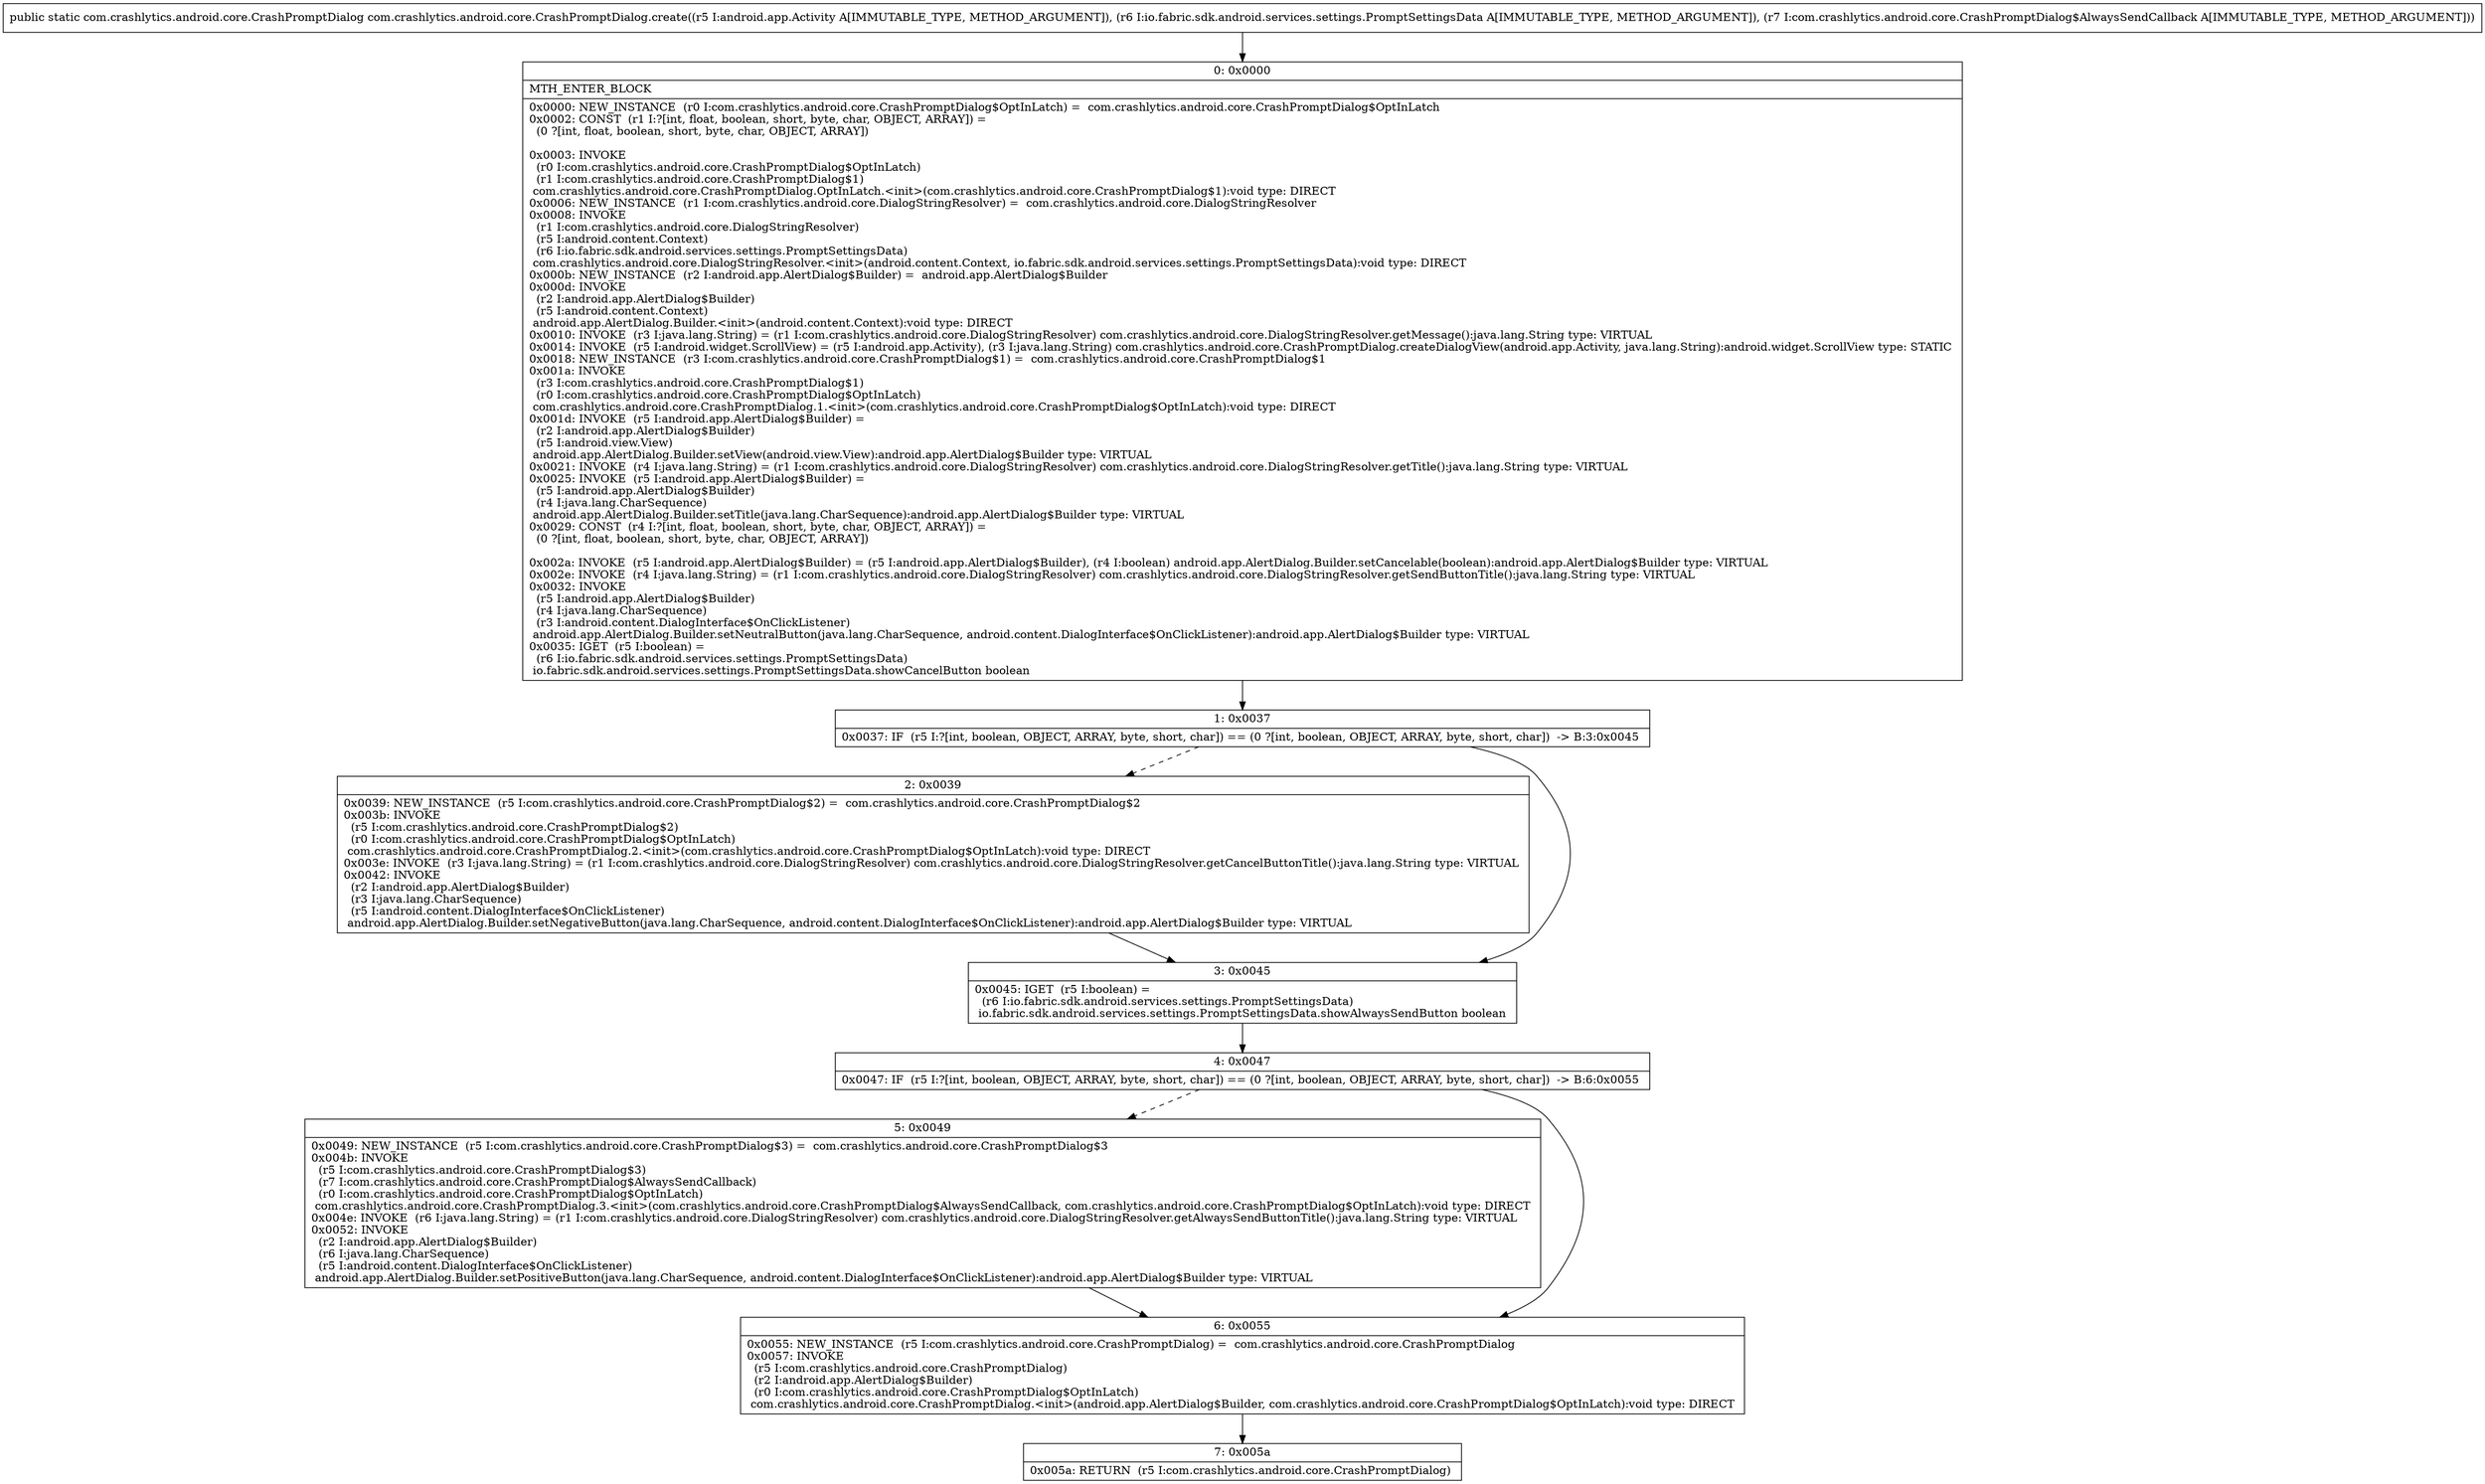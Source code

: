 digraph "CFG forcom.crashlytics.android.core.CrashPromptDialog.create(Landroid\/app\/Activity;Lio\/fabric\/sdk\/android\/services\/settings\/PromptSettingsData;Lcom\/crashlytics\/android\/core\/CrashPromptDialog$AlwaysSendCallback;)Lcom\/crashlytics\/android\/core\/CrashPromptDialog;" {
Node_0 [shape=record,label="{0\:\ 0x0000|MTH_ENTER_BLOCK\l|0x0000: NEW_INSTANCE  (r0 I:com.crashlytics.android.core.CrashPromptDialog$OptInLatch) =  com.crashlytics.android.core.CrashPromptDialog$OptInLatch \l0x0002: CONST  (r1 I:?[int, float, boolean, short, byte, char, OBJECT, ARRAY]) = \l  (0 ?[int, float, boolean, short, byte, char, OBJECT, ARRAY])\l \l0x0003: INVOKE  \l  (r0 I:com.crashlytics.android.core.CrashPromptDialog$OptInLatch)\l  (r1 I:com.crashlytics.android.core.CrashPromptDialog$1)\l com.crashlytics.android.core.CrashPromptDialog.OptInLatch.\<init\>(com.crashlytics.android.core.CrashPromptDialog$1):void type: DIRECT \l0x0006: NEW_INSTANCE  (r1 I:com.crashlytics.android.core.DialogStringResolver) =  com.crashlytics.android.core.DialogStringResolver \l0x0008: INVOKE  \l  (r1 I:com.crashlytics.android.core.DialogStringResolver)\l  (r5 I:android.content.Context)\l  (r6 I:io.fabric.sdk.android.services.settings.PromptSettingsData)\l com.crashlytics.android.core.DialogStringResolver.\<init\>(android.content.Context, io.fabric.sdk.android.services.settings.PromptSettingsData):void type: DIRECT \l0x000b: NEW_INSTANCE  (r2 I:android.app.AlertDialog$Builder) =  android.app.AlertDialog$Builder \l0x000d: INVOKE  \l  (r2 I:android.app.AlertDialog$Builder)\l  (r5 I:android.content.Context)\l android.app.AlertDialog.Builder.\<init\>(android.content.Context):void type: DIRECT \l0x0010: INVOKE  (r3 I:java.lang.String) = (r1 I:com.crashlytics.android.core.DialogStringResolver) com.crashlytics.android.core.DialogStringResolver.getMessage():java.lang.String type: VIRTUAL \l0x0014: INVOKE  (r5 I:android.widget.ScrollView) = (r5 I:android.app.Activity), (r3 I:java.lang.String) com.crashlytics.android.core.CrashPromptDialog.createDialogView(android.app.Activity, java.lang.String):android.widget.ScrollView type: STATIC \l0x0018: NEW_INSTANCE  (r3 I:com.crashlytics.android.core.CrashPromptDialog$1) =  com.crashlytics.android.core.CrashPromptDialog$1 \l0x001a: INVOKE  \l  (r3 I:com.crashlytics.android.core.CrashPromptDialog$1)\l  (r0 I:com.crashlytics.android.core.CrashPromptDialog$OptInLatch)\l com.crashlytics.android.core.CrashPromptDialog.1.\<init\>(com.crashlytics.android.core.CrashPromptDialog$OptInLatch):void type: DIRECT \l0x001d: INVOKE  (r5 I:android.app.AlertDialog$Builder) = \l  (r2 I:android.app.AlertDialog$Builder)\l  (r5 I:android.view.View)\l android.app.AlertDialog.Builder.setView(android.view.View):android.app.AlertDialog$Builder type: VIRTUAL \l0x0021: INVOKE  (r4 I:java.lang.String) = (r1 I:com.crashlytics.android.core.DialogStringResolver) com.crashlytics.android.core.DialogStringResolver.getTitle():java.lang.String type: VIRTUAL \l0x0025: INVOKE  (r5 I:android.app.AlertDialog$Builder) = \l  (r5 I:android.app.AlertDialog$Builder)\l  (r4 I:java.lang.CharSequence)\l android.app.AlertDialog.Builder.setTitle(java.lang.CharSequence):android.app.AlertDialog$Builder type: VIRTUAL \l0x0029: CONST  (r4 I:?[int, float, boolean, short, byte, char, OBJECT, ARRAY]) = \l  (0 ?[int, float, boolean, short, byte, char, OBJECT, ARRAY])\l \l0x002a: INVOKE  (r5 I:android.app.AlertDialog$Builder) = (r5 I:android.app.AlertDialog$Builder), (r4 I:boolean) android.app.AlertDialog.Builder.setCancelable(boolean):android.app.AlertDialog$Builder type: VIRTUAL \l0x002e: INVOKE  (r4 I:java.lang.String) = (r1 I:com.crashlytics.android.core.DialogStringResolver) com.crashlytics.android.core.DialogStringResolver.getSendButtonTitle():java.lang.String type: VIRTUAL \l0x0032: INVOKE  \l  (r5 I:android.app.AlertDialog$Builder)\l  (r4 I:java.lang.CharSequence)\l  (r3 I:android.content.DialogInterface$OnClickListener)\l android.app.AlertDialog.Builder.setNeutralButton(java.lang.CharSequence, android.content.DialogInterface$OnClickListener):android.app.AlertDialog$Builder type: VIRTUAL \l0x0035: IGET  (r5 I:boolean) = \l  (r6 I:io.fabric.sdk.android.services.settings.PromptSettingsData)\l io.fabric.sdk.android.services.settings.PromptSettingsData.showCancelButton boolean \l}"];
Node_1 [shape=record,label="{1\:\ 0x0037|0x0037: IF  (r5 I:?[int, boolean, OBJECT, ARRAY, byte, short, char]) == (0 ?[int, boolean, OBJECT, ARRAY, byte, short, char])  \-\> B:3:0x0045 \l}"];
Node_2 [shape=record,label="{2\:\ 0x0039|0x0039: NEW_INSTANCE  (r5 I:com.crashlytics.android.core.CrashPromptDialog$2) =  com.crashlytics.android.core.CrashPromptDialog$2 \l0x003b: INVOKE  \l  (r5 I:com.crashlytics.android.core.CrashPromptDialog$2)\l  (r0 I:com.crashlytics.android.core.CrashPromptDialog$OptInLatch)\l com.crashlytics.android.core.CrashPromptDialog.2.\<init\>(com.crashlytics.android.core.CrashPromptDialog$OptInLatch):void type: DIRECT \l0x003e: INVOKE  (r3 I:java.lang.String) = (r1 I:com.crashlytics.android.core.DialogStringResolver) com.crashlytics.android.core.DialogStringResolver.getCancelButtonTitle():java.lang.String type: VIRTUAL \l0x0042: INVOKE  \l  (r2 I:android.app.AlertDialog$Builder)\l  (r3 I:java.lang.CharSequence)\l  (r5 I:android.content.DialogInterface$OnClickListener)\l android.app.AlertDialog.Builder.setNegativeButton(java.lang.CharSequence, android.content.DialogInterface$OnClickListener):android.app.AlertDialog$Builder type: VIRTUAL \l}"];
Node_3 [shape=record,label="{3\:\ 0x0045|0x0045: IGET  (r5 I:boolean) = \l  (r6 I:io.fabric.sdk.android.services.settings.PromptSettingsData)\l io.fabric.sdk.android.services.settings.PromptSettingsData.showAlwaysSendButton boolean \l}"];
Node_4 [shape=record,label="{4\:\ 0x0047|0x0047: IF  (r5 I:?[int, boolean, OBJECT, ARRAY, byte, short, char]) == (0 ?[int, boolean, OBJECT, ARRAY, byte, short, char])  \-\> B:6:0x0055 \l}"];
Node_5 [shape=record,label="{5\:\ 0x0049|0x0049: NEW_INSTANCE  (r5 I:com.crashlytics.android.core.CrashPromptDialog$3) =  com.crashlytics.android.core.CrashPromptDialog$3 \l0x004b: INVOKE  \l  (r5 I:com.crashlytics.android.core.CrashPromptDialog$3)\l  (r7 I:com.crashlytics.android.core.CrashPromptDialog$AlwaysSendCallback)\l  (r0 I:com.crashlytics.android.core.CrashPromptDialog$OptInLatch)\l com.crashlytics.android.core.CrashPromptDialog.3.\<init\>(com.crashlytics.android.core.CrashPromptDialog$AlwaysSendCallback, com.crashlytics.android.core.CrashPromptDialog$OptInLatch):void type: DIRECT \l0x004e: INVOKE  (r6 I:java.lang.String) = (r1 I:com.crashlytics.android.core.DialogStringResolver) com.crashlytics.android.core.DialogStringResolver.getAlwaysSendButtonTitle():java.lang.String type: VIRTUAL \l0x0052: INVOKE  \l  (r2 I:android.app.AlertDialog$Builder)\l  (r6 I:java.lang.CharSequence)\l  (r5 I:android.content.DialogInterface$OnClickListener)\l android.app.AlertDialog.Builder.setPositiveButton(java.lang.CharSequence, android.content.DialogInterface$OnClickListener):android.app.AlertDialog$Builder type: VIRTUAL \l}"];
Node_6 [shape=record,label="{6\:\ 0x0055|0x0055: NEW_INSTANCE  (r5 I:com.crashlytics.android.core.CrashPromptDialog) =  com.crashlytics.android.core.CrashPromptDialog \l0x0057: INVOKE  \l  (r5 I:com.crashlytics.android.core.CrashPromptDialog)\l  (r2 I:android.app.AlertDialog$Builder)\l  (r0 I:com.crashlytics.android.core.CrashPromptDialog$OptInLatch)\l com.crashlytics.android.core.CrashPromptDialog.\<init\>(android.app.AlertDialog$Builder, com.crashlytics.android.core.CrashPromptDialog$OptInLatch):void type: DIRECT \l}"];
Node_7 [shape=record,label="{7\:\ 0x005a|0x005a: RETURN  (r5 I:com.crashlytics.android.core.CrashPromptDialog) \l}"];
MethodNode[shape=record,label="{public static com.crashlytics.android.core.CrashPromptDialog com.crashlytics.android.core.CrashPromptDialog.create((r5 I:android.app.Activity A[IMMUTABLE_TYPE, METHOD_ARGUMENT]), (r6 I:io.fabric.sdk.android.services.settings.PromptSettingsData A[IMMUTABLE_TYPE, METHOD_ARGUMENT]), (r7 I:com.crashlytics.android.core.CrashPromptDialog$AlwaysSendCallback A[IMMUTABLE_TYPE, METHOD_ARGUMENT])) }"];
MethodNode -> Node_0;
Node_0 -> Node_1;
Node_1 -> Node_2[style=dashed];
Node_1 -> Node_3;
Node_2 -> Node_3;
Node_3 -> Node_4;
Node_4 -> Node_5[style=dashed];
Node_4 -> Node_6;
Node_5 -> Node_6;
Node_6 -> Node_7;
}

